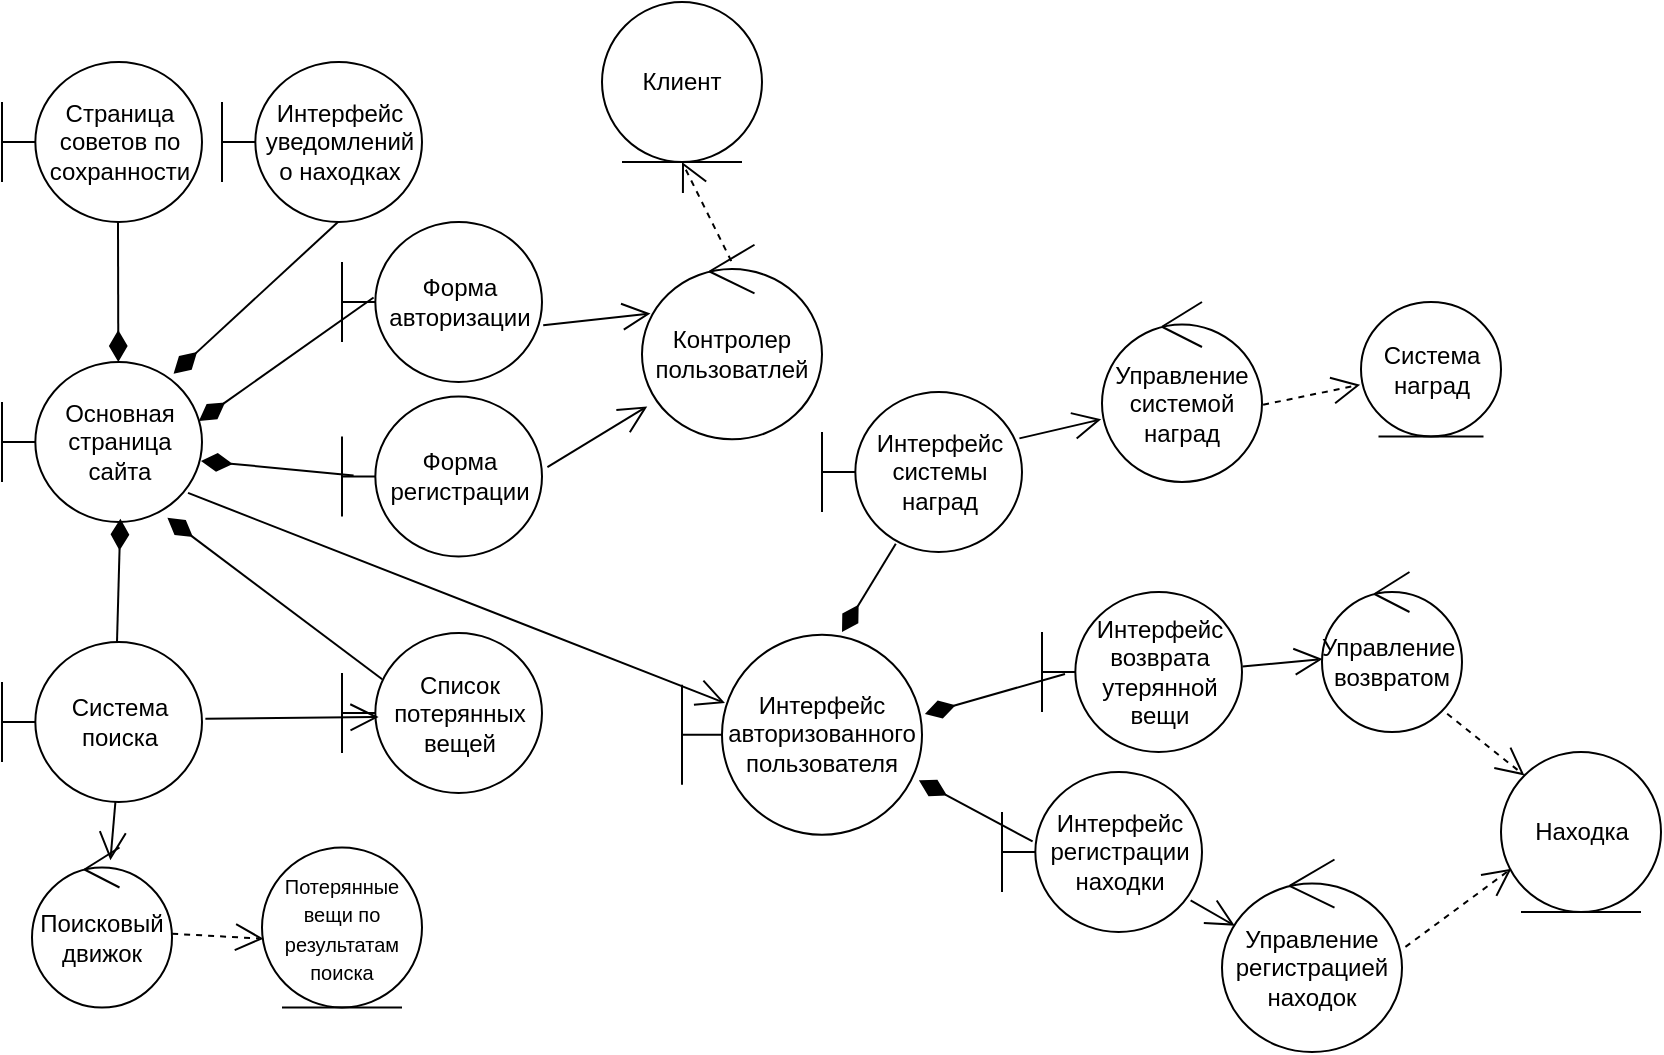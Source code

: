 <mxfile version="24.0.7" type="device">
  <diagram name="Страница — 1" id="82SCnCHfSEIXA046fM66">
    <mxGraphModel dx="1304" dy="715" grid="1" gridSize="10" guides="1" tooltips="1" connect="1" arrows="1" fold="1" page="1" pageScale="1" pageWidth="827" pageHeight="1169" math="0" shadow="0">
      <root>
        <mxCell id="0" />
        <mxCell id="1" parent="0" />
        <mxCell id="D9vonOD297P4VzLZGs3L-6" value="Клиент" style="ellipse;shape=umlEntity;whiteSpace=wrap;html=1;" parent="1" vertex="1">
          <mxGeometry x="560" y="220" width="80" height="80" as="geometry" />
        </mxCell>
        <mxCell id="D9vonOD297P4VzLZGs3L-8" value="Интерфейс&lt;div&gt;системы наград&lt;/div&gt;" style="shape=umlBoundary;whiteSpace=wrap;html=1;" parent="1" vertex="1">
          <mxGeometry x="670" y="415" width="100" height="80" as="geometry" />
        </mxCell>
        <mxCell id="D9vonOD297P4VzLZGs3L-9" value="Интерфейс&lt;div&gt;регистрации находки&lt;/div&gt;" style="shape=umlBoundary;whiteSpace=wrap;html=1;" parent="1" vertex="1">
          <mxGeometry x="760" y="605" width="100" height="80" as="geometry" />
        </mxCell>
        <mxCell id="D9vonOD297P4VzLZGs3L-10" value="Страница советов по сохранности" style="shape=umlBoundary;whiteSpace=wrap;html=1;" parent="1" vertex="1">
          <mxGeometry x="260" y="250" width="100" height="80" as="geometry" />
        </mxCell>
        <mxCell id="D9vonOD297P4VzLZGs3L-14" value="Управление системой наград" style="ellipse;shape=umlControl;whiteSpace=wrap;html=1;" parent="1" vertex="1">
          <mxGeometry x="810" y="370" width="80" height="90" as="geometry" />
        </mxCell>
        <mxCell id="D9vonOD297P4VzLZGs3L-15" value="Управление регистрацией находок" style="ellipse;shape=umlControl;whiteSpace=wrap;html=1;" parent="1" vertex="1">
          <mxGeometry x="870" y="648.75" width="90" height="96.25" as="geometry" />
        </mxCell>
        <mxCell id="D9vonOD297P4VzLZGs3L-19" value="Управление&amp;nbsp; возвратом" style="ellipse;shape=umlControl;whiteSpace=wrap;html=1;" parent="1" vertex="1">
          <mxGeometry x="920" y="505" width="70" height="80" as="geometry" />
        </mxCell>
        <mxCell id="D9vonOD297P4VzLZGs3L-26" value="Основная страница сайта" style="shape=umlBoundary;whiteSpace=wrap;html=1;" parent="1" vertex="1">
          <mxGeometry x="260" y="400" width="100" height="80" as="geometry" />
        </mxCell>
        <mxCell id="D9vonOD297P4VzLZGs3L-27" value="Система поиска" style="shape=umlBoundary;whiteSpace=wrap;html=1;" parent="1" vertex="1">
          <mxGeometry x="260" y="540" width="100" height="80" as="geometry" />
        </mxCell>
        <mxCell id="D9vonOD297P4VzLZGs3L-28" value="Поисковый движок" style="ellipse;shape=umlControl;whiteSpace=wrap;html=1;" parent="1" vertex="1">
          <mxGeometry x="275" y="642.75" width="70" height="80" as="geometry" />
        </mxCell>
        <mxCell id="D9vonOD297P4VzLZGs3L-31" value="&lt;font style=&quot;font-size: 10px;&quot;&gt;Потерянные вещи по результатам поиска&lt;/font&gt;" style="ellipse;shape=umlEntity;whiteSpace=wrap;html=1;" parent="1" vertex="1">
          <mxGeometry x="390" y="642.75" width="80" height="80" as="geometry" />
        </mxCell>
        <mxCell id="D9vonOD297P4VzLZGs3L-32" value="" style="endArrow=diamondThin;html=1;rounded=0;exitX=0.575;exitY=0;exitDx=0;exitDy=0;exitPerimeter=0;endFill=1;endSize=13;entryX=0.592;entryY=0.979;entryDx=0;entryDy=0;entryPerimeter=0;" parent="1" source="D9vonOD297P4VzLZGs3L-27" target="D9vonOD297P4VzLZGs3L-26" edge="1">
          <mxGeometry width="50" height="50" relative="1" as="geometry">
            <mxPoint x="1050" y="532.75" as="sourcePoint" />
            <mxPoint x="1080.0" y="322.75" as="targetPoint" />
          </mxGeometry>
        </mxCell>
        <mxCell id="D9vonOD297P4VzLZGs3L-33" value="" style="endArrow=open;html=1;rounded=0;exitX=0.567;exitY=1;exitDx=0;exitDy=0;exitPerimeter=0;entryX=0.56;entryY=0.08;entryDx=0;entryDy=0;entryPerimeter=0;endFill=0;endSize=12;" parent="1" source="D9vonOD297P4VzLZGs3L-27" target="D9vonOD297P4VzLZGs3L-28" edge="1">
          <mxGeometry width="50" height="50" relative="1" as="geometry">
            <mxPoint x="1050" y="532.75" as="sourcePoint" />
            <mxPoint x="1100" y="482.75" as="targetPoint" />
          </mxGeometry>
        </mxCell>
        <mxCell id="D9vonOD297P4VzLZGs3L-34" value="" style="endArrow=open;html=1;rounded=0;strokeColor=default;align=center;verticalAlign=middle;fontFamily=Helvetica;fontSize=11;fontColor=default;labelBackgroundColor=default;endSize=12;exitX=1.001;exitY=0.539;exitDx=0;exitDy=0;exitPerimeter=0;entryX=0.01;entryY=0.57;entryDx=0;entryDy=0;dashed=1;endFill=0;entryPerimeter=0;" parent="1" source="D9vonOD297P4VzLZGs3L-28" target="D9vonOD297P4VzLZGs3L-31" edge="1">
          <mxGeometry width="50" height="50" relative="1" as="geometry">
            <mxPoint x="1010" y="582.75" as="sourcePoint" />
            <mxPoint x="1060" y="532.75" as="targetPoint" />
          </mxGeometry>
        </mxCell>
        <mxCell id="bAYn-XJrjukU36yBKhSO-4" value="" style="endArrow=diamondThin;html=1;rounded=0;endFill=1;endSize=13;entryX=0.532;entryY=0.026;entryDx=0;entryDy=0;entryPerimeter=0;" parent="1" edge="1">
          <mxGeometry width="50" height="50" relative="1" as="geometry">
            <mxPoint x="318" y="330" as="sourcePoint" />
            <mxPoint x="318.15" y="400.0" as="targetPoint" />
          </mxGeometry>
        </mxCell>
        <mxCell id="bAYn-XJrjukU36yBKhSO-11" value="Форма авторизации" style="shape=umlBoundary;whiteSpace=wrap;html=1;" parent="1" vertex="1">
          <mxGeometry x="430" y="330" width="100" height="80" as="geometry" />
        </mxCell>
        <mxCell id="bAYn-XJrjukU36yBKhSO-12" value="Форма регистрации" style="shape=umlBoundary;whiteSpace=wrap;html=1;" parent="1" vertex="1">
          <mxGeometry x="430" y="417.25" width="100" height="80" as="geometry" />
        </mxCell>
        <mxCell id="bAYn-XJrjukU36yBKhSO-13" value="" style="endArrow=diamondThin;html=1;rounded=0;exitX=0.158;exitY=0.472;exitDx=0;exitDy=0;exitPerimeter=0;endFill=1;endSize=13;entryX=0.985;entryY=0.368;entryDx=0;entryDy=0;entryPerimeter=0;" parent="1" source="bAYn-XJrjukU36yBKhSO-11" target="D9vonOD297P4VzLZGs3L-26" edge="1">
          <mxGeometry width="50" height="50" relative="1" as="geometry">
            <mxPoint x="659.52" y="522.1" as="sourcePoint" />
            <mxPoint x="610.07" y="523.18" as="targetPoint" />
          </mxGeometry>
        </mxCell>
        <mxCell id="bAYn-XJrjukU36yBKhSO-14" value="" style="endArrow=diamondThin;html=1;rounded=0;exitX=0.058;exitY=0.493;exitDx=0;exitDy=0;exitPerimeter=0;endFill=1;endSize=13;entryX=0.995;entryY=0.618;entryDx=0;entryDy=0;entryPerimeter=0;" parent="1" source="bAYn-XJrjukU36yBKhSO-12" target="D9vonOD297P4VzLZGs3L-26" edge="1">
          <mxGeometry width="50" height="50" relative="1" as="geometry">
            <mxPoint x="666" y="488" as="sourcePoint" />
            <mxPoint x="530" y="580" as="targetPoint" />
          </mxGeometry>
        </mxCell>
        <mxCell id="bAYn-XJrjukU36yBKhSO-15" value="Контролер&lt;div&gt;пользоватлей&lt;/div&gt;" style="ellipse;shape=umlControl;whiteSpace=wrap;html=1;" parent="1" vertex="1">
          <mxGeometry x="580" y="341.38" width="90" height="97.25" as="geometry" />
        </mxCell>
        <mxCell id="bAYn-XJrjukU36yBKhSO-16" value="" style="endArrow=open;html=1;rounded=0;exitX=1.006;exitY=0.645;exitDx=0;exitDy=0;exitPerimeter=0;entryX=0.047;entryY=0.354;entryDx=0;entryDy=0;entryPerimeter=0;endFill=0;endSize=12;" parent="1" source="bAYn-XJrjukU36yBKhSO-11" target="bAYn-XJrjukU36yBKhSO-15" edge="1">
          <mxGeometry width="50" height="50" relative="1" as="geometry">
            <mxPoint x="579" y="378" as="sourcePoint" />
            <mxPoint x="613" y="344" as="targetPoint" />
          </mxGeometry>
        </mxCell>
        <mxCell id="bAYn-XJrjukU36yBKhSO-17" value="" style="endArrow=open;html=1;rounded=0;exitX=1.027;exitY=0.441;exitDx=0;exitDy=0;exitPerimeter=0;entryX=0.029;entryY=0.831;entryDx=0;entryDy=0;entryPerimeter=0;endFill=0;endSize=12;" parent="1" source="bAYn-XJrjukU36yBKhSO-12" target="bAYn-XJrjukU36yBKhSO-15" edge="1">
          <mxGeometry width="50" height="50" relative="1" as="geometry">
            <mxPoint x="751" y="502" as="sourcePoint" />
            <mxPoint x="807" y="525" as="targetPoint" />
          </mxGeometry>
        </mxCell>
        <mxCell id="bAYn-XJrjukU36yBKhSO-18" value="" style="endArrow=open;html=1;rounded=0;strokeColor=default;align=center;verticalAlign=middle;fontFamily=Helvetica;fontSize=11;fontColor=default;labelBackgroundColor=default;endSize=12;exitX=0.496;exitY=0.084;exitDx=0;exitDy=0;exitPerimeter=0;entryX=0.5;entryY=1;entryDx=0;entryDy=0;dashed=1;endFill=0;" parent="1" source="bAYn-XJrjukU36yBKhSO-15" target="D9vonOD297P4VzLZGs3L-6" edge="1">
          <mxGeometry width="50" height="50" relative="1" as="geometry">
            <mxPoint x="664" y="294" as="sourcePoint" />
            <mxPoint x="694" y="249" as="targetPoint" />
          </mxGeometry>
        </mxCell>
        <mxCell id="bAYn-XJrjukU36yBKhSO-19" value="Список потерянных вещей" style="shape=umlBoundary;whiteSpace=wrap;html=1;" parent="1" vertex="1">
          <mxGeometry x="430" y="535.5" width="100" height="80" as="geometry" />
        </mxCell>
        <mxCell id="bAYn-XJrjukU36yBKhSO-20" value="" style="endArrow=diamondThin;html=1;rounded=0;exitX=0.201;exitY=0.289;exitDx=0;exitDy=0;exitPerimeter=0;endFill=1;endSize=13;entryX=0.827;entryY=0.974;entryDx=0;entryDy=0;entryPerimeter=0;" parent="1" source="bAYn-XJrjukU36yBKhSO-19" target="D9vonOD297P4VzLZGs3L-26" edge="1">
          <mxGeometry width="50" height="50" relative="1" as="geometry">
            <mxPoint x="484" y="665" as="sourcePoint" />
            <mxPoint x="440" y="590" as="targetPoint" />
          </mxGeometry>
        </mxCell>
        <mxCell id="bAYn-XJrjukU36yBKhSO-21" value="" style="endArrow=open;html=1;rounded=0;exitX=1.017;exitY=0.479;exitDx=0;exitDy=0;exitPerimeter=0;entryX=0.183;entryY=0.525;entryDx=0;entryDy=0;entryPerimeter=0;endFill=0;endSize=12;" parent="1" source="D9vonOD297P4VzLZGs3L-27" target="bAYn-XJrjukU36yBKhSO-19" edge="1">
          <mxGeometry width="50" height="50" relative="1" as="geometry">
            <mxPoint x="681" y="514" as="sourcePoint" />
            <mxPoint x="717" y="526" as="targetPoint" />
          </mxGeometry>
        </mxCell>
        <mxCell id="bAYn-XJrjukU36yBKhSO-22" value="Интерфейс авторизованного пользователя" style="shape=umlBoundary;whiteSpace=wrap;html=1;" parent="1" vertex="1">
          <mxGeometry x="600" y="536.38" width="120" height="99.99" as="geometry" />
        </mxCell>
        <mxCell id="bAYn-XJrjukU36yBKhSO-25" value="" style="endArrow=diamondThin;html=1;rounded=0;endFill=1;endSize=13;exitX=0.369;exitY=0.949;exitDx=0;exitDy=0;exitPerimeter=0;" parent="1" source="D9vonOD297P4VzLZGs3L-8" edge="1">
          <mxGeometry width="50" height="50" relative="1" as="geometry">
            <mxPoint x="709" y="419" as="sourcePoint" />
            <mxPoint x="680" y="535" as="targetPoint" />
          </mxGeometry>
        </mxCell>
        <mxCell id="bAYn-XJrjukU36yBKhSO-26" value="" style="endArrow=open;html=1;rounded=0;exitX=0.987;exitY=0.29;exitDx=0;exitDy=0;exitPerimeter=0;entryX=-0.005;entryY=0.652;entryDx=0;entryDy=0;entryPerimeter=0;endFill=0;endSize=12;" parent="1" source="D9vonOD297P4VzLZGs3L-8" target="D9vonOD297P4VzLZGs3L-14" edge="1">
          <mxGeometry width="50" height="50" relative="1" as="geometry">
            <mxPoint x="276" y="787" as="sourcePoint" />
            <mxPoint x="327" y="801" as="targetPoint" />
          </mxGeometry>
        </mxCell>
        <mxCell id="bAYn-XJrjukU36yBKhSO-27" value="Находка" style="ellipse;shape=umlEntity;whiteSpace=wrap;html=1;" parent="1" vertex="1">
          <mxGeometry x="1009.5" y="595" width="80" height="80" as="geometry" />
        </mxCell>
        <mxCell id="bAYn-XJrjukU36yBKhSO-28" value="Система наград" style="ellipse;shape=umlEntity;whiteSpace=wrap;html=1;" parent="1" vertex="1">
          <mxGeometry x="939.5" y="370" width="70" height="67.25" as="geometry" />
        </mxCell>
        <mxCell id="bAYn-XJrjukU36yBKhSO-29" value="" style="endArrow=open;html=1;rounded=0;strokeColor=default;align=center;verticalAlign=middle;fontFamily=Helvetica;fontSize=11;fontColor=default;labelBackgroundColor=default;endSize=12;exitX=1.007;exitY=0.571;exitDx=0;exitDy=0;exitPerimeter=0;dashed=1;endFill=0;entryX=-0.006;entryY=0.615;entryDx=0;entryDy=0;entryPerimeter=0;" parent="1" source="D9vonOD297P4VzLZGs3L-14" target="bAYn-XJrjukU36yBKhSO-28" edge="1">
          <mxGeometry width="50" height="50" relative="1" as="geometry">
            <mxPoint x="380" y="831" as="sourcePoint" />
            <mxPoint x="1066" y="308" as="targetPoint" />
          </mxGeometry>
        </mxCell>
        <mxCell id="bAYn-XJrjukU36yBKhSO-36" value="" style="endArrow=diamondThin;html=1;rounded=0;exitX=0.153;exitY=0.434;exitDx=0;exitDy=0;exitPerimeter=0;endFill=1;endSize=13;entryX=0.987;entryY=0.728;entryDx=0;entryDy=0;entryPerimeter=0;" parent="1" source="D9vonOD297P4VzLZGs3L-9" target="bAYn-XJrjukU36yBKhSO-22" edge="1">
          <mxGeometry width="50" height="50" relative="1" as="geometry">
            <mxPoint x="764" y="492" as="sourcePoint" />
            <mxPoint x="709" y="551" as="targetPoint" />
          </mxGeometry>
        </mxCell>
        <mxCell id="bAYn-XJrjukU36yBKhSO-37" value="" style="endArrow=open;html=1;rounded=0;exitX=0.943;exitY=0.803;exitDx=0;exitDy=0;exitPerimeter=0;entryX=0.071;entryY=0.344;entryDx=0;entryDy=0;entryPerimeter=0;endFill=0;endSize=12;" parent="1" source="D9vonOD297P4VzLZGs3L-9" target="D9vonOD297P4VzLZGs3L-15" edge="1">
          <mxGeometry width="50" height="50" relative="1" as="geometry">
            <mxPoint x="815" y="427" as="sourcePoint" />
            <mxPoint x="834" y="399" as="targetPoint" />
          </mxGeometry>
        </mxCell>
        <mxCell id="bAYn-XJrjukU36yBKhSO-38" value="" style="endArrow=open;html=1;rounded=0;strokeColor=default;align=center;verticalAlign=middle;fontFamily=Helvetica;fontSize=11;fontColor=default;labelBackgroundColor=default;endSize=12;exitX=1.019;exitY=0.454;exitDx=0;exitDy=0;exitPerimeter=0;entryX=0.065;entryY=0.729;entryDx=0;entryDy=0;dashed=1;endFill=0;entryPerimeter=0;" parent="1" source="D9vonOD297P4VzLZGs3L-15" target="bAYn-XJrjukU36yBKhSO-27" edge="1">
          <mxGeometry width="50" height="50" relative="1" as="geometry">
            <mxPoint x="950.0" y="715.905" as="sourcePoint" />
            <mxPoint x="1016.436" y="644.996" as="targetPoint" />
          </mxGeometry>
        </mxCell>
        <mxCell id="bAYn-XJrjukU36yBKhSO-39" value="Интерфейс&lt;div&gt;возврата утерянной вещи&lt;/div&gt;" style="shape=umlBoundary;whiteSpace=wrap;html=1;" parent="1" vertex="1">
          <mxGeometry x="780" y="515" width="100" height="80" as="geometry" />
        </mxCell>
        <mxCell id="bAYn-XJrjukU36yBKhSO-40" value="" style="endArrow=diamondThin;html=1;rounded=0;exitX=0.115;exitY=0.512;exitDx=0;exitDy=0;exitPerimeter=0;endFill=1;endSize=13;entryX=1.012;entryY=0.396;entryDx=0;entryDy=0;entryPerimeter=0;" parent="1" source="bAYn-XJrjukU36yBKhSO-39" target="bAYn-XJrjukU36yBKhSO-22" edge="1">
          <mxGeometry width="50" height="50" relative="1" as="geometry">
            <mxPoint x="764" y="492" as="sourcePoint" />
            <mxPoint x="709" y="551" as="targetPoint" />
          </mxGeometry>
        </mxCell>
        <mxCell id="bAYn-XJrjukU36yBKhSO-41" value="" style="endArrow=open;html=1;rounded=0;exitX=1.002;exitY=0.466;exitDx=0;exitDy=0;exitPerimeter=0;entryX=0.004;entryY=0.544;entryDx=0;entryDy=0;entryPerimeter=0;endFill=0;endSize=12;" parent="1" source="bAYn-XJrjukU36yBKhSO-39" target="D9vonOD297P4VzLZGs3L-19" edge="1">
          <mxGeometry width="50" height="50" relative="1" as="geometry">
            <mxPoint x="815" y="427" as="sourcePoint" />
            <mxPoint x="834" y="399" as="targetPoint" />
          </mxGeometry>
        </mxCell>
        <mxCell id="akxiNjfG5JZc-TvVOoNj-1" value="Интерфейс уведомлений о находках" style="shape=umlBoundary;whiteSpace=wrap;html=1;" vertex="1" parent="1">
          <mxGeometry x="370" y="250" width="100" height="80" as="geometry" />
        </mxCell>
        <mxCell id="akxiNjfG5JZc-TvVOoNj-2" value="" style="endArrow=diamondThin;html=1;rounded=0;endFill=1;endSize=13;entryX=0.858;entryY=0.073;entryDx=0;entryDy=0;entryPerimeter=0;" edge="1" parent="1" target="D9vonOD297P4VzLZGs3L-26">
          <mxGeometry width="50" height="50" relative="1" as="geometry">
            <mxPoint x="428" y="330" as="sourcePoint" />
            <mxPoint x="428.15" y="400.0" as="targetPoint" />
          </mxGeometry>
        </mxCell>
        <mxCell id="akxiNjfG5JZc-TvVOoNj-4" value="" style="endArrow=open;html=1;rounded=0;exitX=0.93;exitY=0.818;exitDx=0;exitDy=0;exitPerimeter=0;endFill=0;endSize=12;entryX=0.179;entryY=0.341;entryDx=0;entryDy=0;entryPerimeter=0;" edge="1" parent="1" source="D9vonOD297P4VzLZGs3L-26" target="bAYn-XJrjukU36yBKhSO-22">
          <mxGeometry width="50" height="50" relative="1" as="geometry">
            <mxPoint x="543" y="522.38" as="sourcePoint" />
            <mxPoint x="619" y="575" as="targetPoint" />
            <Array as="points" />
          </mxGeometry>
        </mxCell>
        <mxCell id="akxiNjfG5JZc-TvVOoNj-5" value="" style="endArrow=open;html=1;rounded=0;strokeColor=default;align=center;verticalAlign=middle;fontFamily=Helvetica;fontSize=11;fontColor=default;labelBackgroundColor=default;endSize=12;exitX=0.894;exitY=0.886;exitDx=0;exitDy=0;exitPerimeter=0;entryX=0;entryY=0;entryDx=0;entryDy=0;dashed=1;endFill=0;" edge="1" parent="1" source="D9vonOD297P4VzLZGs3L-19" target="bAYn-XJrjukU36yBKhSO-27">
          <mxGeometry width="50" height="50" relative="1" as="geometry">
            <mxPoint x="965" y="688" as="sourcePoint" />
            <mxPoint x="1031" y="617" as="targetPoint" />
          </mxGeometry>
        </mxCell>
      </root>
    </mxGraphModel>
  </diagram>
</mxfile>
